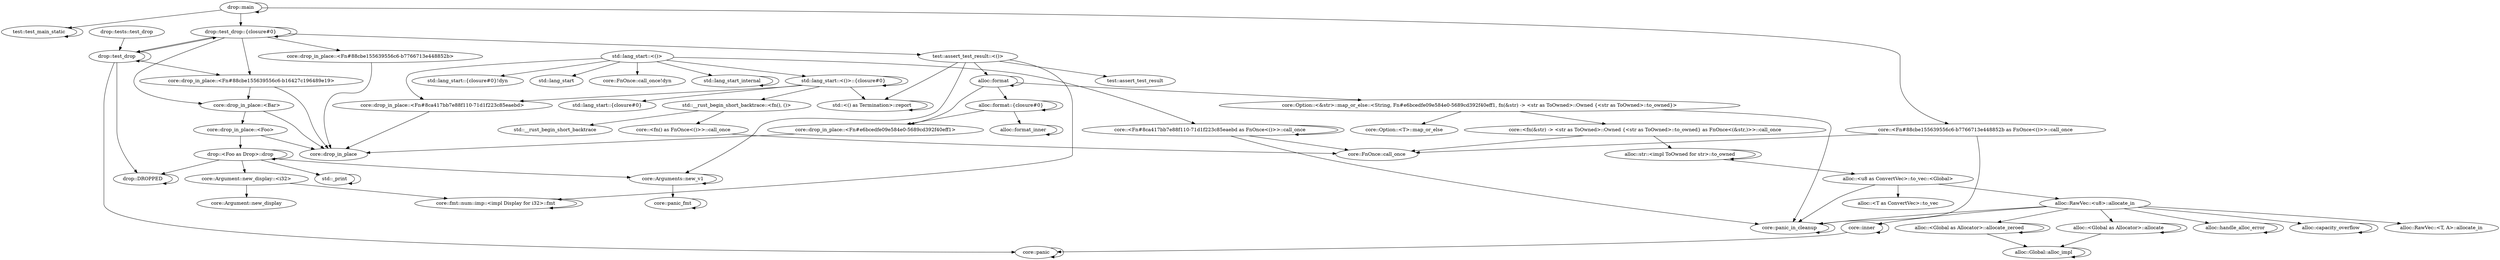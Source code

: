 digraph {
"test::test_main_static"
"test::assert_test_result::<()>"
"test::assert_test_result"
"std::lang_start_internal"
"std::lang_start::{closure#0}!dyn"
"std::lang_start::{closure#0}"
"std::lang_start::<()>::{closure#0}"
"std::lang_start::<()>"
"std::lang_start"
"std::_print"
"std::__rust_begin_short_backtrace::<fn(), ()>"
"std::__rust_begin_short_backtrace"
"std::<() as Termination>::report"
"drop::tests::test_drop"
"drop::test_drop::{closure#0}"
"drop::test_drop"
"drop::main"
"drop::DROPPED"
"drop::<Foo as Drop>::drop"
"core::panic_in_cleanup"
"core::panic_fmt"
"core::panic"
"core::inner"
"core::fmt::num::imp::<impl Display for i32>::fmt"
"core::drop_in_place::<Foo>"
"core::drop_in_place::<Fn#e6bcedfe09e584e0-5689cd392f40eff1>"
"core::drop_in_place::<Fn#8ca417bb7e88f110-71d1f223c85eaebd>"
"core::drop_in_place::<Fn#88cbe155639556c6-b7766713e448852b>"
"core::drop_in_place::<Fn#88cbe155639556c6-b16427c196489e19>"
"core::drop_in_place::<Bar>"
"core::drop_in_place"
"core::Option::<T>::map_or_else"
"core::Option::<&str>::map_or_else::<String, Fn#e6bcedfe09e584e0-5689cd392f40eff1, fn(&str) -> <str as ToOwned>::Owned {<str as ToOwned>::to_owned}>"
"core::FnOnce::call_once!dyn"
"core::FnOnce::call_once"
"core::Arguments::new_v1"
"core::Argument::new_display::<i32>"
"core::Argument::new_display"
"core::<fn() as FnOnce<()>>::call_once"
"core::<fn(&str) -> <str as ToOwned>::Owned {<str as ToOwned>::to_owned} as FnOnce<(&str,)>>::call_once"
"core::<Fn#8ca417bb7e88f110-71d1f223c85eaebd as FnOnce<()>>::call_once"
"core::<Fn#88cbe155639556c6-b7766713e448852b as FnOnce<()>>::call_once"
"alloc::str::<impl ToOwned for str>::to_owned"
"alloc::handle_alloc_error"
"alloc::format_inner"
"alloc::format::{closure#0}"
"alloc::format"
"alloc::capacity_overflow"
"alloc::RawVec::<u8>::allocate_in"
"alloc::RawVec::<T, A>::allocate_in"
"alloc::Global::alloc_impl"
"alloc::<u8 as ConvertVec>::to_vec::<Global>"
"alloc::<T as ConvertVec>::to_vec"
"alloc::<Global as Allocator>::allocate_zeroed"
"alloc::<Global as Allocator>::allocate"
"test::test_main_static" -> "test::test_main_static" // {Trimmed}
"test::assert_test_result::<()>" -> "test::assert_test_result" // {Trimmed}
"test::assert_test_result::<()>" -> "std::<() as Termination>::report" // {Call}
"test::assert_test_result::<()>" -> "core::fmt::num::imp::<impl Display for i32>::fmt" // {ReifyPtr}
"test::assert_test_result::<()>" -> "core::Arguments::new_v1" // {Call}
"test::assert_test_result::<()>" -> "alloc::format" // {Call}
"std::lang_start_internal" -> "std::lang_start_internal" // {Trimmed}
"std::lang_start::<()>::{closure#0}" -> "std::lang_start::{closure#0}" // {Trimmed}
"std::lang_start::<()>::{closure#0}" -> "std::lang_start::<()>::{closure#0}" // {Contained}
"std::lang_start::<()>::{closure#0}" -> "std::__rust_begin_short_backtrace::<fn(), ()>" // {Call}
"std::lang_start::<()>::{closure#0}" -> "std::<() as Termination>::report" // {Call}
"std::lang_start::<()>::{closure#0}" -> "core::drop_in_place::<Fn#8ca417bb7e88f110-71d1f223c85eaebd>" // {Drop}
"std::lang_start::<()>" -> "std::lang_start_internal" // {Call}
"std::lang_start::<()>" -> "std::lang_start::{closure#0}!dyn" // {Unsize}
"std::lang_start::<()>" -> "std::lang_start::<()>::{closure#0}" // {Contained, Unsize}
"std::lang_start::<()>" -> "std::lang_start" // {Trimmed}
"std::lang_start::<()>" -> "core::drop_in_place::<Fn#8ca417bb7e88f110-71d1f223c85eaebd>" // {Drop}
"std::lang_start::<()>" -> "core::FnOnce::call_once!dyn" // {Unsize}
"std::lang_start::<()>" -> "core::<Fn#8ca417bb7e88f110-71d1f223c85eaebd as FnOnce<()>>::call_once" // {Unsize}
"std::_print" -> "std::_print" // {Trimmed}
"std::__rust_begin_short_backtrace::<fn(), ()>" -> "std::__rust_begin_short_backtrace" // {Trimmed}
"std::__rust_begin_short_backtrace::<fn(), ()>" -> "core::<fn() as FnOnce<()>>::call_once" // {Call}
"std::<() as Termination>::report" -> "std::<() as Termination>::report" // {Trimmed}
"drop::tests::test_drop" -> "drop::test_drop" // {Trimmed}
"drop::test_drop::{closure#0}" -> "test::assert_test_result::<()>" // {Call}
"drop::test_drop::{closure#0}" -> "drop::test_drop::{closure#0}" // {Trimmed, Contained}
"drop::test_drop::{closure#0}" -> "drop::test_drop" // {Call}
"drop::test_drop::{closure#0}" -> "core::drop_in_place::<Fn#88cbe155639556c6-b7766713e448852b>" // {Drop}
"drop::test_drop::{closure#0}" -> "core::drop_in_place::<Fn#88cbe155639556c6-b16427c196489e19>" // {Drop}
"drop::test_drop::{closure#0}" -> "core::drop_in_place::<Bar>" // {Drop}
"drop::test_drop" -> "drop::test_drop::{closure#0}" // {Contained}
"drop::test_drop" -> "drop::test_drop" // {Trimmed}
"drop::test_drop" -> "drop::DROPPED" // {Static}
"drop::test_drop" -> "core::panic" // {Call}
"drop::test_drop" -> "core::drop_in_place::<Fn#88cbe155639556c6-b16427c196489e19>" // {Drop}
"drop::main" -> "test::test_main_static" // {Call}
"drop::main" -> "drop::test_drop::{closure#0}" // {FnPtr}
"drop::main" -> "drop::main" // {Trimmed}
"drop::main" -> "core::<Fn#88cbe155639556c6-b7766713e448852b as FnOnce<()>>::call_once" // {FnPtr}
"drop::DROPPED" -> "drop::DROPPED" // {Trimmed}
"drop::<Foo as Drop>::drop" -> "std::_print" // {Call}
"drop::<Foo as Drop>::drop" -> "drop::DROPPED" // {Static}
"drop::<Foo as Drop>::drop" -> "drop::<Foo as Drop>::drop" // {Trimmed}
"drop::<Foo as Drop>::drop" -> "core::Arguments::new_v1" // {Call}
"drop::<Foo as Drop>::drop" -> "core::Argument::new_display::<i32>" // {Call}
"core::panic_in_cleanup" -> "core::panic_in_cleanup" // {Trimmed}
"core::panic_fmt" -> "core::panic_fmt" // {Trimmed}
"core::panic" -> "core::panic" // {Trimmed}
"core::inner" -> "core::panic" // {LangItem}
"core::inner" -> "core::inner" // {Trimmed}
"core::fmt::num::imp::<impl Display for i32>::fmt" -> "core::fmt::num::imp::<impl Display for i32>::fmt" // {Trimmed}
"core::drop_in_place::<Foo>" -> "drop::<Foo as Drop>::drop" // {Call}
"core::drop_in_place::<Foo>" -> "core::drop_in_place" // {Trimmed}
"core::drop_in_place::<Fn#e6bcedfe09e584e0-5689cd392f40eff1>" -> "core::drop_in_place" // {Trimmed}
"core::drop_in_place::<Fn#8ca417bb7e88f110-71d1f223c85eaebd>" -> "core::drop_in_place" // {Trimmed}
"core::drop_in_place::<Fn#88cbe155639556c6-b7766713e448852b>" -> "core::drop_in_place" // {Trimmed}
"core::drop_in_place::<Fn#88cbe155639556c6-b16427c196489e19>" -> "core::drop_in_place::<Bar>" // {Drop}
"core::drop_in_place::<Fn#88cbe155639556c6-b16427c196489e19>" -> "core::drop_in_place" // {Trimmed}
"core::drop_in_place::<Bar>" -> "core::drop_in_place::<Foo>" // {Drop}
"core::drop_in_place::<Bar>" -> "core::drop_in_place" // {Trimmed}
"core::Option::<&str>::map_or_else::<String, Fn#e6bcedfe09e584e0-5689cd392f40eff1, fn(&str) -> <str as ToOwned>::Owned {<str as ToOwned>::to_owned}>" -> "core::panic_in_cleanup" // {LangItem}
"core::Option::<&str>::map_or_else::<String, Fn#e6bcedfe09e584e0-5689cd392f40eff1, fn(&str) -> <str as ToOwned>::Owned {<str as ToOwned>::to_owned}>" -> "core::Option::<T>::map_or_else" // {Trimmed}
"core::Option::<&str>::map_or_else::<String, Fn#e6bcedfe09e584e0-5689cd392f40eff1, fn(&str) -> <str as ToOwned>::Owned {<str as ToOwned>::to_owned}>" -> "core::<fn(&str) -> <str as ToOwned>::Owned {<str as ToOwned>::to_owned} as FnOnce<(&str,)>>::call_once" // {Call}
"core::Arguments::new_v1" -> "core::panic_fmt" // {Call}
"core::Arguments::new_v1" -> "core::Arguments::new_v1" // {Trimmed}
"core::Argument::new_display::<i32>" -> "core::fmt::num::imp::<impl Display for i32>::fmt" // {ReifyPtr}
"core::Argument::new_display::<i32>" -> "core::Argument::new_display" // {Trimmed}
"core::<fn() as FnOnce<()>>::call_once" -> "core::FnOnce::call_once" // {Trimmed}
"core::<fn(&str) -> <str as ToOwned>::Owned {<str as ToOwned>::to_owned} as FnOnce<(&str,)>>::call_once" -> "core::FnOnce::call_once" // {Trimmed}
"core::<fn(&str) -> <str as ToOwned>::Owned {<str as ToOwned>::to_owned} as FnOnce<(&str,)>>::call_once" -> "alloc::str::<impl ToOwned for str>::to_owned" // {Call}
"core::<Fn#8ca417bb7e88f110-71d1f223c85eaebd as FnOnce<()>>::call_once" -> "core::panic_in_cleanup" // {LangItem}
"core::<Fn#8ca417bb7e88f110-71d1f223c85eaebd as FnOnce<()>>::call_once" -> "core::FnOnce::call_once" // {Trimmed}
"core::<Fn#8ca417bb7e88f110-71d1f223c85eaebd as FnOnce<()>>::call_once" -> "core::<Fn#8ca417bb7e88f110-71d1f223c85eaebd as FnOnce<()>>::call_once" // {Call}
"core::<Fn#88cbe155639556c6-b7766713e448852b as FnOnce<()>>::call_once" -> "core::panic_in_cleanup" // {LangItem}
"core::<Fn#88cbe155639556c6-b7766713e448852b as FnOnce<()>>::call_once" -> "core::FnOnce::call_once" // {Trimmed}
"alloc::str::<impl ToOwned for str>::to_owned" -> "alloc::str::<impl ToOwned for str>::to_owned" // {Trimmed}
"alloc::str::<impl ToOwned for str>::to_owned" -> "alloc::<u8 as ConvertVec>::to_vec::<Global>" // {Call}
"alloc::handle_alloc_error" -> "alloc::handle_alloc_error" // {Trimmed}
"alloc::format_inner" -> "alloc::format_inner" // {Trimmed}
"alloc::format::{closure#0}" -> "core::drop_in_place::<Fn#e6bcedfe09e584e0-5689cd392f40eff1>" // {Drop}
"alloc::format::{closure#0}" -> "alloc::format_inner" // {Call}
"alloc::format::{closure#0}" -> "alloc::format::{closure#0}" // {Trimmed, Contained}
"alloc::format" -> "core::drop_in_place::<Fn#e6bcedfe09e584e0-5689cd392f40eff1>" // {Drop}
"alloc::format" -> "core::Option::<&str>::map_or_else::<String, Fn#e6bcedfe09e584e0-5689cd392f40eff1, fn(&str) -> <str as ToOwned>::Owned {<str as ToOwned>::to_owned}>" // {Call}
"alloc::format" -> "alloc::format::{closure#0}" // {Contained}
"alloc::format" -> "alloc::format" // {Trimmed}
"alloc::capacity_overflow" -> "alloc::capacity_overflow" // {Trimmed}
"alloc::RawVec::<u8>::allocate_in" -> "core::panic_in_cleanup" // {LangItem}
"alloc::RawVec::<u8>::allocate_in" -> "core::inner" // {Call}
"alloc::RawVec::<u8>::allocate_in" -> "alloc::handle_alloc_error" // {Call}
"alloc::RawVec::<u8>::allocate_in" -> "alloc::capacity_overflow" // {Call}
"alloc::RawVec::<u8>::allocate_in" -> "alloc::RawVec::<T, A>::allocate_in" // {Trimmed}
"alloc::RawVec::<u8>::allocate_in" -> "alloc::<Global as Allocator>::allocate_zeroed" // {Call}
"alloc::RawVec::<u8>::allocate_in" -> "alloc::<Global as Allocator>::allocate" // {Call}
"alloc::Global::alloc_impl" -> "alloc::Global::alloc_impl" // {Trimmed}
"alloc::<u8 as ConvertVec>::to_vec::<Global>" -> "core::panic_in_cleanup" // {LangItem}
"alloc::<u8 as ConvertVec>::to_vec::<Global>" -> "alloc::RawVec::<u8>::allocate_in" // {Call}
"alloc::<u8 as ConvertVec>::to_vec::<Global>" -> "alloc::<T as ConvertVec>::to_vec" // {Trimmed}
"alloc::<Global as Allocator>::allocate_zeroed" -> "alloc::Global::alloc_impl" // {Call}
"alloc::<Global as Allocator>::allocate_zeroed" -> "alloc::<Global as Allocator>::allocate_zeroed" // {Trimmed}
"alloc::<Global as Allocator>::allocate" -> "alloc::Global::alloc_impl" // {Call}
"alloc::<Global as Allocator>::allocate" -> "alloc::<Global as Allocator>::allocate" // {Trimmed}
}
